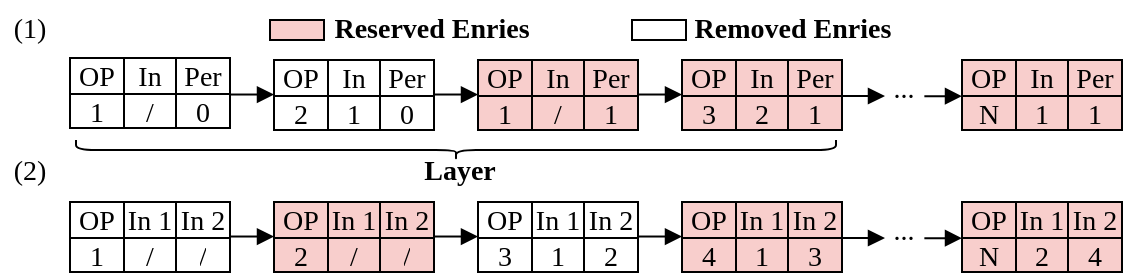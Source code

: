 <mxfile version="24.7.17">
  <diagram name="第 1 页" id="wWWji1S4WTed1VP1iQNv">
    <mxGraphModel dx="1181" dy="652" grid="1" gridSize="10" guides="1" tooltips="1" connect="1" arrows="1" fold="1" page="1" pageScale="1" pageWidth="827" pageHeight="1169" math="0" shadow="0">
      <root>
        <mxCell id="0" />
        <mxCell id="1" parent="0" />
        <mxCell id="07GPoM1qew-r4MaV3AXR-14" value="&lt;font style=&quot;font-size: 14px;&quot;&gt;(1)&lt;/font&gt;" style="text;html=1;align=center;verticalAlign=middle;whiteSpace=wrap;rounded=0;fontFamily=Times New Roman;fontSize=14;" parent="1" vertex="1">
          <mxGeometry x="30" y="230" width="30" height="30" as="geometry" />
        </mxCell>
        <mxCell id="07GPoM1qew-r4MaV3AXR-15" value="&lt;font style=&quot;font-size: 14px;&quot;&gt;(2)&lt;/font&gt;" style="text;html=1;align=center;verticalAlign=middle;whiteSpace=wrap;rounded=0;fontFamily=Times New Roman;fontSize=14;" parent="1" vertex="1">
          <mxGeometry x="30" y="301" width="30" height="30" as="geometry" />
        </mxCell>
        <mxCell id="8Hu3aN6Surj9BdlVhD6L-69" value="" style="shape=table;startSize=0;container=1;collapsible=0;childLayout=tableLayout;fillColor=none;verticalAlign=bottom;fillStyle=hatch;fontFamily=Times New Roman;fontSize=14;" parent="1" vertex="1">
          <mxGeometry x="65" y="331" width="80" height="35" as="geometry" />
        </mxCell>
        <mxCell id="8Hu3aN6Surj9BdlVhD6L-70" value="" style="shape=tableRow;horizontal=0;startSize=0;swimlaneHead=0;swimlaneBody=0;strokeColor=inherit;top=0;left=0;bottom=0;right=0;collapsible=0;dropTarget=0;fillColor=none;points=[[0,0.5],[1,0.5]];portConstraint=eastwest;verticalAlign=bottom;fontFamily=Times New Roman;fontSize=14;" parent="8Hu3aN6Surj9BdlVhD6L-69" vertex="1">
          <mxGeometry width="80" height="18" as="geometry" />
        </mxCell>
        <mxCell id="8Hu3aN6Surj9BdlVhD6L-71" value="OP" style="shape=partialRectangle;html=1;whiteSpace=wrap;connectable=0;strokeColor=inherit;overflow=hidden;fillColor=none;top=0;left=0;bottom=0;right=0;pointerEvents=1;verticalAlign=bottom;fontFamily=Times New Roman;fontSize=14;" parent="8Hu3aN6Surj9BdlVhD6L-70" vertex="1">
          <mxGeometry width="27" height="18" as="geometry">
            <mxRectangle width="27" height="18" as="alternateBounds" />
          </mxGeometry>
        </mxCell>
        <mxCell id="8Hu3aN6Surj9BdlVhD6L-72" value="In 1" style="shape=partialRectangle;html=1;whiteSpace=wrap;connectable=0;strokeColor=inherit;overflow=hidden;fillColor=none;top=0;left=0;bottom=0;right=0;pointerEvents=1;verticalAlign=bottom;fontFamily=Times New Roman;fontSize=14;" parent="8Hu3aN6Surj9BdlVhD6L-70" vertex="1">
          <mxGeometry x="27" width="26" height="18" as="geometry">
            <mxRectangle width="26" height="18" as="alternateBounds" />
          </mxGeometry>
        </mxCell>
        <mxCell id="8Hu3aN6Surj9BdlVhD6L-73" value="In 2" style="shape=partialRectangle;html=1;whiteSpace=wrap;connectable=0;strokeColor=inherit;overflow=hidden;fillColor=none;top=0;left=0;bottom=0;right=0;pointerEvents=1;verticalAlign=bottom;fontFamily=Times New Roman;fontSize=14;" parent="8Hu3aN6Surj9BdlVhD6L-70" vertex="1">
          <mxGeometry x="53" width="27" height="18" as="geometry">
            <mxRectangle width="27" height="18" as="alternateBounds" />
          </mxGeometry>
        </mxCell>
        <mxCell id="8Hu3aN6Surj9BdlVhD6L-74" value="" style="shape=tableRow;horizontal=0;startSize=0;swimlaneHead=0;swimlaneBody=0;strokeColor=inherit;top=0;left=0;bottom=0;right=0;collapsible=0;dropTarget=0;fillColor=none;points=[[0,0.5],[1,0.5]];portConstraint=eastwest;verticalAlign=bottom;fontFamily=Times New Roman;fontSize=14;" parent="8Hu3aN6Surj9BdlVhD6L-69" vertex="1">
          <mxGeometry y="18" width="80" height="17" as="geometry" />
        </mxCell>
        <mxCell id="8Hu3aN6Surj9BdlVhD6L-75" value="1" style="shape=partialRectangle;html=1;whiteSpace=wrap;connectable=0;strokeColor=inherit;overflow=hidden;fillColor=none;top=0;left=0;bottom=0;right=0;pointerEvents=1;verticalAlign=bottom;fontFamily=Times New Roman;fontSize=14;" parent="8Hu3aN6Surj9BdlVhD6L-74" vertex="1">
          <mxGeometry width="27" height="17" as="geometry">
            <mxRectangle width="27" height="17" as="alternateBounds" />
          </mxGeometry>
        </mxCell>
        <mxCell id="8Hu3aN6Surj9BdlVhD6L-76" value="/" style="shape=partialRectangle;html=1;whiteSpace=wrap;connectable=0;strokeColor=inherit;overflow=hidden;fillColor=none;top=0;left=0;bottom=0;right=0;pointerEvents=1;verticalAlign=bottom;fillStyle=auto;fontFamily=Times New Roman;fontSize=14;" parent="8Hu3aN6Surj9BdlVhD6L-74" vertex="1">
          <mxGeometry x="27" width="26" height="17" as="geometry">
            <mxRectangle width="26" height="17" as="alternateBounds" />
          </mxGeometry>
        </mxCell>
        <mxCell id="8Hu3aN6Surj9BdlVhD6L-77" value="/" style="shape=partialRectangle;html=1;whiteSpace=wrap;connectable=0;strokeColor=inherit;overflow=hidden;fillColor=none;top=0;left=0;bottom=0;right=0;pointerEvents=1;verticalAlign=bottom;fontFamily=Times New Roman;fontSize=14;" parent="8Hu3aN6Surj9BdlVhD6L-74" vertex="1">
          <mxGeometry x="53" width="27" height="17" as="geometry">
            <mxRectangle width="27" height="17" as="alternateBounds" />
          </mxGeometry>
        </mxCell>
        <mxCell id="8Hu3aN6Surj9BdlVhD6L-78" value="" style="shape=table;startSize=0;container=1;collapsible=0;childLayout=tableLayout;fillColor=#F8CECC;verticalAlign=bottom;fontFamily=Times New Roman;fontSize=14;" parent="1" vertex="1">
          <mxGeometry x="167" y="331" width="80" height="35" as="geometry" />
        </mxCell>
        <mxCell id="8Hu3aN6Surj9BdlVhD6L-79" value="" style="shape=tableRow;horizontal=0;startSize=0;swimlaneHead=0;swimlaneBody=0;strokeColor=inherit;top=0;left=0;bottom=0;right=0;collapsible=0;dropTarget=0;fillColor=none;points=[[0,0.5],[1,0.5]];portConstraint=eastwest;verticalAlign=bottom;fontFamily=Times New Roman;fontSize=14;" parent="8Hu3aN6Surj9BdlVhD6L-78" vertex="1">
          <mxGeometry width="80" height="18" as="geometry" />
        </mxCell>
        <mxCell id="8Hu3aN6Surj9BdlVhD6L-80" value="OP" style="shape=partialRectangle;html=1;whiteSpace=wrap;connectable=0;strokeColor=inherit;overflow=hidden;fillColor=none;top=0;left=0;bottom=0;right=0;pointerEvents=1;verticalAlign=bottom;fontFamily=Times New Roman;fontSize=14;" parent="8Hu3aN6Surj9BdlVhD6L-79" vertex="1">
          <mxGeometry width="27" height="18" as="geometry">
            <mxRectangle width="27" height="18" as="alternateBounds" />
          </mxGeometry>
        </mxCell>
        <mxCell id="8Hu3aN6Surj9BdlVhD6L-81" value="In 1" style="shape=partialRectangle;html=1;whiteSpace=wrap;connectable=0;strokeColor=inherit;overflow=hidden;fillColor=none;top=0;left=0;bottom=0;right=0;pointerEvents=1;verticalAlign=bottom;fontFamily=Times New Roman;fontSize=14;" parent="8Hu3aN6Surj9BdlVhD6L-79" vertex="1">
          <mxGeometry x="27" width="26" height="18" as="geometry">
            <mxRectangle width="26" height="18" as="alternateBounds" />
          </mxGeometry>
        </mxCell>
        <mxCell id="8Hu3aN6Surj9BdlVhD6L-82" value="In 2" style="shape=partialRectangle;html=1;whiteSpace=wrap;connectable=0;strokeColor=inherit;overflow=hidden;fillColor=none;top=0;left=0;bottom=0;right=0;pointerEvents=1;verticalAlign=bottom;fontFamily=Times New Roman;fontSize=14;" parent="8Hu3aN6Surj9BdlVhD6L-79" vertex="1">
          <mxGeometry x="53" width="27" height="18" as="geometry">
            <mxRectangle width="27" height="18" as="alternateBounds" />
          </mxGeometry>
        </mxCell>
        <mxCell id="8Hu3aN6Surj9BdlVhD6L-83" value="" style="shape=tableRow;horizontal=0;startSize=0;swimlaneHead=0;swimlaneBody=0;strokeColor=inherit;top=0;left=0;bottom=0;right=0;collapsible=0;dropTarget=0;fillColor=none;points=[[0,0.5],[1,0.5]];portConstraint=eastwest;verticalAlign=bottom;fontFamily=Times New Roman;fontSize=14;" parent="8Hu3aN6Surj9BdlVhD6L-78" vertex="1">
          <mxGeometry y="18" width="80" height="17" as="geometry" />
        </mxCell>
        <mxCell id="8Hu3aN6Surj9BdlVhD6L-84" value="2" style="shape=partialRectangle;html=1;whiteSpace=wrap;connectable=0;strokeColor=inherit;overflow=hidden;fillColor=none;top=0;left=0;bottom=0;right=0;pointerEvents=1;verticalAlign=bottom;fontFamily=Times New Roman;fontSize=14;" parent="8Hu3aN6Surj9BdlVhD6L-83" vertex="1">
          <mxGeometry width="27" height="17" as="geometry">
            <mxRectangle width="27" height="17" as="alternateBounds" />
          </mxGeometry>
        </mxCell>
        <mxCell id="8Hu3aN6Surj9BdlVhD6L-85" value="/" style="shape=partialRectangle;html=1;whiteSpace=wrap;connectable=0;strokeColor=inherit;overflow=hidden;fillColor=none;top=0;left=0;bottom=0;right=0;pointerEvents=1;verticalAlign=bottom;fontFamily=Times New Roman;fontSize=14;" parent="8Hu3aN6Surj9BdlVhD6L-83" vertex="1">
          <mxGeometry x="27" width="26" height="17" as="geometry">
            <mxRectangle width="26" height="17" as="alternateBounds" />
          </mxGeometry>
        </mxCell>
        <mxCell id="8Hu3aN6Surj9BdlVhD6L-86" value="/" style="shape=partialRectangle;html=1;whiteSpace=wrap;connectable=0;strokeColor=inherit;overflow=hidden;fillColor=none;top=0;left=0;bottom=0;right=0;pointerEvents=1;verticalAlign=bottom;fontFamily=Times New Roman;fontSize=14;" parent="8Hu3aN6Surj9BdlVhD6L-83" vertex="1">
          <mxGeometry x="53" width="27" height="17" as="geometry">
            <mxRectangle width="27" height="17" as="alternateBounds" />
          </mxGeometry>
        </mxCell>
        <mxCell id="8Hu3aN6Surj9BdlVhD6L-99" value="" style="shape=table;startSize=0;container=1;collapsible=0;childLayout=tableLayout;fillColor=none;verticalAlign=bottom;fillStyle=hatch;fontFamily=Times New Roman;fontSize=14;" parent="1" vertex="1">
          <mxGeometry x="269" y="331" width="80" height="35" as="geometry" />
        </mxCell>
        <mxCell id="8Hu3aN6Surj9BdlVhD6L-100" value="" style="shape=tableRow;horizontal=0;startSize=0;swimlaneHead=0;swimlaneBody=0;strokeColor=inherit;top=0;left=0;bottom=0;right=0;collapsible=0;dropTarget=0;fillColor=none;points=[[0,0.5],[1,0.5]];portConstraint=eastwest;verticalAlign=bottom;fontFamily=Times New Roman;fontSize=14;" parent="8Hu3aN6Surj9BdlVhD6L-99" vertex="1">
          <mxGeometry width="80" height="18" as="geometry" />
        </mxCell>
        <mxCell id="8Hu3aN6Surj9BdlVhD6L-101" value="OP" style="shape=partialRectangle;html=1;whiteSpace=wrap;connectable=0;strokeColor=inherit;overflow=hidden;fillColor=none;top=0;left=0;bottom=0;right=0;pointerEvents=1;verticalAlign=bottom;fontFamily=Times New Roman;fontSize=14;" parent="8Hu3aN6Surj9BdlVhD6L-100" vertex="1">
          <mxGeometry width="27" height="18" as="geometry">
            <mxRectangle width="27" height="18" as="alternateBounds" />
          </mxGeometry>
        </mxCell>
        <mxCell id="8Hu3aN6Surj9BdlVhD6L-102" value="In 1" style="shape=partialRectangle;html=1;whiteSpace=wrap;connectable=0;strokeColor=inherit;overflow=hidden;fillColor=none;top=0;left=0;bottom=0;right=0;pointerEvents=1;verticalAlign=bottom;fontFamily=Times New Roman;fontSize=14;" parent="8Hu3aN6Surj9BdlVhD6L-100" vertex="1">
          <mxGeometry x="27" width="26" height="18" as="geometry">
            <mxRectangle width="26" height="18" as="alternateBounds" />
          </mxGeometry>
        </mxCell>
        <mxCell id="8Hu3aN6Surj9BdlVhD6L-103" value="In 2" style="shape=partialRectangle;html=1;whiteSpace=wrap;connectable=0;strokeColor=inherit;overflow=hidden;fillColor=none;top=0;left=0;bottom=0;right=0;pointerEvents=1;verticalAlign=bottom;fontFamily=Times New Roman;fontSize=14;" parent="8Hu3aN6Surj9BdlVhD6L-100" vertex="1">
          <mxGeometry x="53" width="27" height="18" as="geometry">
            <mxRectangle width="27" height="18" as="alternateBounds" />
          </mxGeometry>
        </mxCell>
        <mxCell id="8Hu3aN6Surj9BdlVhD6L-104" value="" style="shape=tableRow;horizontal=0;startSize=0;swimlaneHead=0;swimlaneBody=0;strokeColor=inherit;top=0;left=0;bottom=0;right=0;collapsible=0;dropTarget=0;fillColor=none;points=[[0,0.5],[1,0.5]];portConstraint=eastwest;verticalAlign=bottom;fontFamily=Times New Roman;fontSize=14;" parent="8Hu3aN6Surj9BdlVhD6L-99" vertex="1">
          <mxGeometry y="18" width="80" height="17" as="geometry" />
        </mxCell>
        <mxCell id="8Hu3aN6Surj9BdlVhD6L-105" value="3" style="shape=partialRectangle;html=1;whiteSpace=wrap;connectable=0;strokeColor=inherit;overflow=hidden;fillColor=none;top=0;left=0;bottom=0;right=0;pointerEvents=1;verticalAlign=bottom;fontFamily=Times New Roman;fontSize=14;" parent="8Hu3aN6Surj9BdlVhD6L-104" vertex="1">
          <mxGeometry width="27" height="17" as="geometry">
            <mxRectangle width="27" height="17" as="alternateBounds" />
          </mxGeometry>
        </mxCell>
        <mxCell id="8Hu3aN6Surj9BdlVhD6L-106" value="1" style="shape=partialRectangle;html=1;whiteSpace=wrap;connectable=0;strokeColor=inherit;overflow=hidden;fillColor=none;top=0;left=0;bottom=0;right=0;pointerEvents=1;verticalAlign=bottom;fontFamily=Times New Roman;fontSize=14;" parent="8Hu3aN6Surj9BdlVhD6L-104" vertex="1">
          <mxGeometry x="27" width="26" height="17" as="geometry">
            <mxRectangle width="26" height="17" as="alternateBounds" />
          </mxGeometry>
        </mxCell>
        <mxCell id="8Hu3aN6Surj9BdlVhD6L-107" value="2" style="shape=partialRectangle;html=1;whiteSpace=wrap;connectable=0;strokeColor=inherit;overflow=hidden;fillColor=none;top=0;left=0;bottom=0;right=0;pointerEvents=1;verticalAlign=bottom;fontFamily=Times New Roman;fontSize=14;" parent="8Hu3aN6Surj9BdlVhD6L-104" vertex="1">
          <mxGeometry x="53" width="27" height="17" as="geometry">
            <mxRectangle width="27" height="17" as="alternateBounds" />
          </mxGeometry>
        </mxCell>
        <mxCell id="8Hu3aN6Surj9BdlVhD6L-108" value="" style="shape=table;startSize=0;container=1;collapsible=0;childLayout=tableLayout;fillColor=#F8CECC;verticalAlign=bottom;fillStyle=auto;fontFamily=Times New Roman;fontSize=14;" parent="1" vertex="1">
          <mxGeometry x="371" y="331" width="80" height="35" as="geometry" />
        </mxCell>
        <mxCell id="8Hu3aN6Surj9BdlVhD6L-109" value="" style="shape=tableRow;horizontal=0;startSize=0;swimlaneHead=0;swimlaneBody=0;strokeColor=inherit;top=0;left=0;bottom=0;right=0;collapsible=0;dropTarget=0;fillColor=none;points=[[0,0.5],[1,0.5]];portConstraint=eastwest;verticalAlign=bottom;fontFamily=Times New Roman;fontSize=14;" parent="8Hu3aN6Surj9BdlVhD6L-108" vertex="1">
          <mxGeometry width="80" height="18" as="geometry" />
        </mxCell>
        <mxCell id="8Hu3aN6Surj9BdlVhD6L-110" value="OP" style="shape=partialRectangle;html=1;whiteSpace=wrap;connectable=0;strokeColor=inherit;overflow=hidden;fillColor=none;top=0;left=0;bottom=0;right=0;pointerEvents=1;verticalAlign=bottom;fontFamily=Times New Roman;fontSize=14;" parent="8Hu3aN6Surj9BdlVhD6L-109" vertex="1">
          <mxGeometry width="27" height="18" as="geometry">
            <mxRectangle width="27" height="18" as="alternateBounds" />
          </mxGeometry>
        </mxCell>
        <mxCell id="8Hu3aN6Surj9BdlVhD6L-111" value="In 1" style="shape=partialRectangle;html=1;whiteSpace=wrap;connectable=0;strokeColor=inherit;overflow=hidden;fillColor=none;top=0;left=0;bottom=0;right=0;pointerEvents=1;verticalAlign=bottom;fontFamily=Times New Roman;fontSize=14;" parent="8Hu3aN6Surj9BdlVhD6L-109" vertex="1">
          <mxGeometry x="27" width="26" height="18" as="geometry">
            <mxRectangle width="26" height="18" as="alternateBounds" />
          </mxGeometry>
        </mxCell>
        <mxCell id="8Hu3aN6Surj9BdlVhD6L-112" value="In 2" style="shape=partialRectangle;html=1;whiteSpace=wrap;connectable=0;strokeColor=inherit;overflow=hidden;fillColor=none;top=0;left=0;bottom=0;right=0;pointerEvents=1;verticalAlign=bottom;fontFamily=Times New Roman;fontSize=14;" parent="8Hu3aN6Surj9BdlVhD6L-109" vertex="1">
          <mxGeometry x="53" width="27" height="18" as="geometry">
            <mxRectangle width="27" height="18" as="alternateBounds" />
          </mxGeometry>
        </mxCell>
        <mxCell id="8Hu3aN6Surj9BdlVhD6L-113" value="" style="shape=tableRow;horizontal=0;startSize=0;swimlaneHead=0;swimlaneBody=0;strokeColor=inherit;top=0;left=0;bottom=0;right=0;collapsible=0;dropTarget=0;fillColor=none;points=[[0,0.5],[1,0.5]];portConstraint=eastwest;verticalAlign=bottom;fontFamily=Times New Roman;fontSize=14;" parent="8Hu3aN6Surj9BdlVhD6L-108" vertex="1">
          <mxGeometry y="18" width="80" height="17" as="geometry" />
        </mxCell>
        <mxCell id="8Hu3aN6Surj9BdlVhD6L-114" value="4" style="shape=partialRectangle;html=1;whiteSpace=wrap;connectable=0;strokeColor=inherit;overflow=hidden;fillColor=none;top=0;left=0;bottom=0;right=0;pointerEvents=1;verticalAlign=bottom;fontFamily=Times New Roman;fontSize=14;" parent="8Hu3aN6Surj9BdlVhD6L-113" vertex="1">
          <mxGeometry width="27" height="17" as="geometry">
            <mxRectangle width="27" height="17" as="alternateBounds" />
          </mxGeometry>
        </mxCell>
        <mxCell id="8Hu3aN6Surj9BdlVhD6L-115" value="1" style="shape=partialRectangle;html=1;whiteSpace=wrap;connectable=0;strokeColor=inherit;overflow=hidden;fillColor=none;top=0;left=0;bottom=0;right=0;pointerEvents=1;verticalAlign=bottom;fontFamily=Times New Roman;fontSize=14;" parent="8Hu3aN6Surj9BdlVhD6L-113" vertex="1">
          <mxGeometry x="27" width="26" height="17" as="geometry">
            <mxRectangle width="26" height="17" as="alternateBounds" />
          </mxGeometry>
        </mxCell>
        <mxCell id="8Hu3aN6Surj9BdlVhD6L-116" value="3" style="shape=partialRectangle;html=1;whiteSpace=wrap;connectable=0;strokeColor=inherit;overflow=hidden;fillColor=none;top=0;left=0;bottom=0;right=0;pointerEvents=1;verticalAlign=bottom;fontFamily=Times New Roman;fontSize=14;" parent="8Hu3aN6Surj9BdlVhD6L-113" vertex="1">
          <mxGeometry x="53" width="27" height="17" as="geometry">
            <mxRectangle width="27" height="17" as="alternateBounds" />
          </mxGeometry>
        </mxCell>
        <mxCell id="8Hu3aN6Surj9BdlVhD6L-117" value="" style="shape=table;startSize=0;container=1;collapsible=0;childLayout=tableLayout;fillColor=#F8CECC;verticalAlign=bottom;fontFamily=Times New Roman;fontSize=14;" parent="1" vertex="1">
          <mxGeometry x="511" y="331" width="80" height="35" as="geometry" />
        </mxCell>
        <mxCell id="8Hu3aN6Surj9BdlVhD6L-118" value="" style="shape=tableRow;horizontal=0;startSize=0;swimlaneHead=0;swimlaneBody=0;strokeColor=inherit;top=0;left=0;bottom=0;right=0;collapsible=0;dropTarget=0;fillColor=none;points=[[0,0.5],[1,0.5]];portConstraint=eastwest;verticalAlign=bottom;fontFamily=Times New Roman;fontSize=14;" parent="8Hu3aN6Surj9BdlVhD6L-117" vertex="1">
          <mxGeometry width="80" height="18" as="geometry" />
        </mxCell>
        <mxCell id="8Hu3aN6Surj9BdlVhD6L-119" value="OP" style="shape=partialRectangle;html=1;whiteSpace=wrap;connectable=0;strokeColor=inherit;overflow=hidden;fillColor=none;top=0;left=0;bottom=0;right=0;pointerEvents=1;verticalAlign=bottom;fontFamily=Times New Roman;fontSize=14;" parent="8Hu3aN6Surj9BdlVhD6L-118" vertex="1">
          <mxGeometry width="27" height="18" as="geometry">
            <mxRectangle width="27" height="18" as="alternateBounds" />
          </mxGeometry>
        </mxCell>
        <mxCell id="8Hu3aN6Surj9BdlVhD6L-120" value="In 1" style="shape=partialRectangle;html=1;whiteSpace=wrap;connectable=0;strokeColor=inherit;overflow=hidden;fillColor=none;top=0;left=0;bottom=0;right=0;pointerEvents=1;verticalAlign=bottom;fontFamily=Times New Roman;fontSize=14;" parent="8Hu3aN6Surj9BdlVhD6L-118" vertex="1">
          <mxGeometry x="27" width="26" height="18" as="geometry">
            <mxRectangle width="26" height="18" as="alternateBounds" />
          </mxGeometry>
        </mxCell>
        <mxCell id="8Hu3aN6Surj9BdlVhD6L-121" value="In 2" style="shape=partialRectangle;html=1;whiteSpace=wrap;connectable=0;strokeColor=inherit;overflow=hidden;fillColor=none;top=0;left=0;bottom=0;right=0;pointerEvents=1;verticalAlign=bottom;fontFamily=Times New Roman;fontSize=14;" parent="8Hu3aN6Surj9BdlVhD6L-118" vertex="1">
          <mxGeometry x="53" width="27" height="18" as="geometry">
            <mxRectangle width="27" height="18" as="alternateBounds" />
          </mxGeometry>
        </mxCell>
        <mxCell id="8Hu3aN6Surj9BdlVhD6L-122" value="" style="shape=tableRow;horizontal=0;startSize=0;swimlaneHead=0;swimlaneBody=0;strokeColor=inherit;top=0;left=0;bottom=0;right=0;collapsible=0;dropTarget=0;fillColor=none;points=[[0,0.5],[1,0.5]];portConstraint=eastwest;verticalAlign=bottom;fontFamily=Times New Roman;fontSize=14;" parent="8Hu3aN6Surj9BdlVhD6L-117" vertex="1">
          <mxGeometry y="18" width="80" height="17" as="geometry" />
        </mxCell>
        <mxCell id="8Hu3aN6Surj9BdlVhD6L-123" value="N" style="shape=partialRectangle;html=1;whiteSpace=wrap;connectable=0;strokeColor=inherit;overflow=hidden;fillColor=none;top=0;left=0;bottom=0;right=0;pointerEvents=1;verticalAlign=bottom;fontFamily=Times New Roman;fontSize=14;" parent="8Hu3aN6Surj9BdlVhD6L-122" vertex="1">
          <mxGeometry width="27" height="17" as="geometry">
            <mxRectangle width="27" height="17" as="alternateBounds" />
          </mxGeometry>
        </mxCell>
        <mxCell id="8Hu3aN6Surj9BdlVhD6L-124" value="2" style="shape=partialRectangle;html=1;whiteSpace=wrap;connectable=0;strokeColor=inherit;overflow=hidden;fillColor=none;top=0;left=0;bottom=0;right=0;pointerEvents=1;verticalAlign=bottom;fontFamily=Times New Roman;fontSize=14;" parent="8Hu3aN6Surj9BdlVhD6L-122" vertex="1">
          <mxGeometry x="27" width="26" height="17" as="geometry">
            <mxRectangle width="26" height="17" as="alternateBounds" />
          </mxGeometry>
        </mxCell>
        <mxCell id="8Hu3aN6Surj9BdlVhD6L-125" value="4" style="shape=partialRectangle;html=1;whiteSpace=wrap;connectable=0;strokeColor=inherit;overflow=hidden;fillColor=none;top=0;left=0;bottom=0;right=0;pointerEvents=1;verticalAlign=bottom;fontFamily=Times New Roman;fontSize=14;" parent="8Hu3aN6Surj9BdlVhD6L-122" vertex="1">
          <mxGeometry x="53" width="27" height="17" as="geometry">
            <mxRectangle width="27" height="17" as="alternateBounds" />
          </mxGeometry>
        </mxCell>
        <mxCell id="8Hu3aN6Surj9BdlVhD6L-130" style="rounded=0;orthogonalLoop=1;jettySize=auto;html=1;exitX=1;exitY=0.5;exitDx=0;exitDy=0;entryX=0;entryY=0.5;entryDx=0;entryDy=0;fontFamily=Times New Roman;fontSize=14;endArrow=block;endFill=1;" parent="1" edge="1">
          <mxGeometry relative="1" as="geometry">
            <mxPoint x="247" y="348.26" as="sourcePoint" />
            <mxPoint x="269" y="348.26" as="targetPoint" />
          </mxGeometry>
        </mxCell>
        <mxCell id="8Hu3aN6Surj9BdlVhD6L-131" style="rounded=0;orthogonalLoop=1;jettySize=auto;html=1;exitX=1;exitY=0.5;exitDx=0;exitDy=0;entryX=0;entryY=0.5;entryDx=0;entryDy=0;fontFamily=Times New Roman;fontSize=14;endArrow=block;endFill=1;" parent="1" edge="1">
          <mxGeometry relative="1" as="geometry">
            <mxPoint x="145" y="348.26" as="sourcePoint" />
            <mxPoint x="167" y="348.26" as="targetPoint" />
          </mxGeometry>
        </mxCell>
        <mxCell id="8Hu3aN6Surj9BdlVhD6L-132" style="rounded=0;orthogonalLoop=1;jettySize=auto;html=1;exitX=1;exitY=0.5;exitDx=0;exitDy=0;entryX=0;entryY=0.5;entryDx=0;entryDy=0;fontFamily=Times New Roman;fontSize=14;endArrow=block;endFill=1;" parent="1" edge="1">
          <mxGeometry relative="1" as="geometry">
            <mxPoint x="349" y="348.26" as="sourcePoint" />
            <mxPoint x="371" y="348.26" as="targetPoint" />
          </mxGeometry>
        </mxCell>
        <mxCell id="8Hu3aN6Surj9BdlVhD6L-135" style="edgeStyle=orthogonalEdgeStyle;rounded=0;orthogonalLoop=1;jettySize=auto;html=1;exitX=1;exitY=0.5;exitDx=0;exitDy=0;endArrow=block;endFill=1;entryX=0.024;entryY=0.831;entryDx=0;entryDy=0;entryPerimeter=0;verticalAlign=bottom;fontFamily=Times New Roman;fontSize=14;" parent="1" target="8Hu3aN6Surj9BdlVhD6L-137" edge="1">
          <mxGeometry relative="1" as="geometry">
            <mxPoint x="471" y="348.381" as="targetPoint" />
            <mxPoint x="451" y="349" as="sourcePoint" />
          </mxGeometry>
        </mxCell>
        <mxCell id="8Hu3aN6Surj9BdlVhD6L-136" style="edgeStyle=orthogonalEdgeStyle;rounded=0;orthogonalLoop=1;jettySize=auto;html=1;exitX=1.009;exitY=0.887;exitDx=0;exitDy=0;endArrow=block;endFill=1;exitPerimeter=0;verticalAlign=bottom;fontFamily=Times New Roman;fontSize=14;" parent="1" source="8Hu3aN6Surj9BdlVhD6L-137" edge="1">
          <mxGeometry relative="1" as="geometry">
            <mxPoint x="511" y="348.381" as="targetPoint" />
            <mxPoint x="496" y="349" as="sourcePoint" />
          </mxGeometry>
        </mxCell>
        <mxCell id="8Hu3aN6Surj9BdlVhD6L-137" value="..." style="text;html=1;align=center;verticalAlign=middle;whiteSpace=wrap;rounded=0;fontFamily=Times New Roman;fontSize=14;" parent="1" vertex="1">
          <mxGeometry x="472" y="342" width="20" height="8" as="geometry" />
        </mxCell>
        <mxCell id="O1AH87Ha46NWsjE_QZZE-1" value="" style="rounded=0;whiteSpace=wrap;html=1;fillColor=#F8CECC;fontFamily=Times New Roman;" parent="1" vertex="1">
          <mxGeometry x="165" y="240" width="27" height="10" as="geometry" />
        </mxCell>
        <mxCell id="O1AH87Ha46NWsjE_QZZE-2" value="" style="rounded=0;whiteSpace=wrap;html=1;fontFamily=Times New Roman;" parent="1" vertex="1">
          <mxGeometry x="346" y="240" width="27" height="10" as="geometry" />
        </mxCell>
        <mxCell id="O1AH87Ha46NWsjE_QZZE-3" value="Reserved Enries" style="text;html=1;align=center;verticalAlign=middle;whiteSpace=wrap;rounded=0;fontFamily=Times New Roman;fontStyle=1;fontSize=14;" parent="1" vertex="1">
          <mxGeometry x="192" y="230" width="108" height="30" as="geometry" />
        </mxCell>
        <mxCell id="O1AH87Ha46NWsjE_QZZE-4" value="Removed Enries" style="text;html=1;align=center;verticalAlign=middle;whiteSpace=wrap;rounded=0;fontFamily=Times New Roman;fontStyle=1;fontSize=14;" parent="1" vertex="1">
          <mxGeometry x="373" y="230" width="107" height="30" as="geometry" />
        </mxCell>
        <mxCell id="IzolZaBRsfhE-1s7dVNX-1" value="" style="shape=table;startSize=0;container=1;collapsible=0;childLayout=tableLayout;verticalAlign=bottom;fillStyle=auto;fontFamily=Times New Roman;fontSize=14;" vertex="1" parent="1">
          <mxGeometry x="65" y="259" width="80" height="35" as="geometry" />
        </mxCell>
        <mxCell id="IzolZaBRsfhE-1s7dVNX-2" value="" style="shape=tableRow;horizontal=0;startSize=0;swimlaneHead=0;swimlaneBody=0;strokeColor=inherit;top=0;left=0;bottom=0;right=0;collapsible=0;dropTarget=0;fillColor=none;points=[[0,0.5],[1,0.5]];portConstraint=eastwest;verticalAlign=bottom;fontFamily=Times New Roman;fontSize=14;" vertex="1" parent="IzolZaBRsfhE-1s7dVNX-1">
          <mxGeometry width="80" height="18" as="geometry" />
        </mxCell>
        <mxCell id="IzolZaBRsfhE-1s7dVNX-3" value="OP" style="shape=partialRectangle;html=1;whiteSpace=wrap;connectable=0;strokeColor=inherit;overflow=hidden;fillColor=none;top=0;left=0;bottom=0;right=0;pointerEvents=1;verticalAlign=bottom;fontFamily=Times New Roman;fontSize=14;" vertex="1" parent="IzolZaBRsfhE-1s7dVNX-2">
          <mxGeometry width="27" height="18" as="geometry">
            <mxRectangle width="27" height="18" as="alternateBounds" />
          </mxGeometry>
        </mxCell>
        <mxCell id="IzolZaBRsfhE-1s7dVNX-4" value="In" style="shape=partialRectangle;html=1;whiteSpace=wrap;connectable=0;strokeColor=inherit;overflow=hidden;fillColor=none;top=0;left=0;bottom=0;right=0;pointerEvents=1;verticalAlign=bottom;fontFamily=Times New Roman;fontSize=14;" vertex="1" parent="IzolZaBRsfhE-1s7dVNX-2">
          <mxGeometry x="27" width="26" height="18" as="geometry">
            <mxRectangle width="26" height="18" as="alternateBounds" />
          </mxGeometry>
        </mxCell>
        <mxCell id="IzolZaBRsfhE-1s7dVNX-5" value="Per" style="shape=partialRectangle;html=1;whiteSpace=wrap;connectable=0;strokeColor=inherit;overflow=hidden;fillColor=none;top=0;left=0;bottom=0;right=0;pointerEvents=1;verticalAlign=bottom;fontFamily=Times New Roman;fontSize=14;" vertex="1" parent="IzolZaBRsfhE-1s7dVNX-2">
          <mxGeometry x="53" width="27" height="18" as="geometry">
            <mxRectangle width="27" height="18" as="alternateBounds" />
          </mxGeometry>
        </mxCell>
        <mxCell id="IzolZaBRsfhE-1s7dVNX-6" value="" style="shape=tableRow;horizontal=0;startSize=0;swimlaneHead=0;swimlaneBody=0;strokeColor=inherit;top=0;left=0;bottom=0;right=0;collapsible=0;dropTarget=0;fillColor=none;points=[[0,0.5],[1,0.5]];portConstraint=eastwest;verticalAlign=bottom;fontFamily=Times New Roman;fontSize=14;" vertex="1" parent="IzolZaBRsfhE-1s7dVNX-1">
          <mxGeometry y="18" width="80" height="17" as="geometry" />
        </mxCell>
        <mxCell id="IzolZaBRsfhE-1s7dVNX-7" value="1" style="shape=partialRectangle;html=1;whiteSpace=wrap;connectable=0;strokeColor=inherit;overflow=hidden;fillColor=none;top=0;left=0;bottom=0;right=0;pointerEvents=1;verticalAlign=bottom;fontFamily=Times New Roman;fontSize=14;" vertex="1" parent="IzolZaBRsfhE-1s7dVNX-6">
          <mxGeometry width="27" height="17" as="geometry">
            <mxRectangle width="27" height="17" as="alternateBounds" />
          </mxGeometry>
        </mxCell>
        <mxCell id="IzolZaBRsfhE-1s7dVNX-8" value="/" style="shape=partialRectangle;html=1;whiteSpace=wrap;connectable=0;strokeColor=inherit;overflow=hidden;fillColor=none;top=0;left=0;bottom=0;right=0;pointerEvents=1;verticalAlign=bottom;fillStyle=auto;fontFamily=Times New Roman;fontSize=14;" vertex="1" parent="IzolZaBRsfhE-1s7dVNX-6">
          <mxGeometry x="27" width="26" height="17" as="geometry">
            <mxRectangle width="26" height="17" as="alternateBounds" />
          </mxGeometry>
        </mxCell>
        <mxCell id="IzolZaBRsfhE-1s7dVNX-9" value="0" style="shape=partialRectangle;html=1;whiteSpace=wrap;connectable=0;strokeColor=inherit;overflow=hidden;fillColor=none;top=0;left=0;bottom=0;right=0;pointerEvents=1;verticalAlign=bottom;fontFamily=Times New Roman;fontSize=14;" vertex="1" parent="IzolZaBRsfhE-1s7dVNX-6">
          <mxGeometry x="53" width="27" height="17" as="geometry">
            <mxRectangle width="27" height="17" as="alternateBounds" />
          </mxGeometry>
        </mxCell>
        <mxCell id="IzolZaBRsfhE-1s7dVNX-10" value="" style="shape=table;startSize=0;container=1;collapsible=0;childLayout=tableLayout;verticalAlign=bottom;fontFamily=Times New Roman;fontSize=14;" vertex="1" parent="1">
          <mxGeometry x="167" y="260" width="80" height="35" as="geometry" />
        </mxCell>
        <mxCell id="IzolZaBRsfhE-1s7dVNX-11" value="" style="shape=tableRow;horizontal=0;startSize=0;swimlaneHead=0;swimlaneBody=0;strokeColor=inherit;top=0;left=0;bottom=0;right=0;collapsible=0;dropTarget=0;fillColor=none;points=[[0,0.5],[1,0.5]];portConstraint=eastwest;verticalAlign=bottom;fontFamily=Times New Roman;fontSize=14;" vertex="1" parent="IzolZaBRsfhE-1s7dVNX-10">
          <mxGeometry width="80" height="18" as="geometry" />
        </mxCell>
        <mxCell id="IzolZaBRsfhE-1s7dVNX-12" value="OP" style="shape=partialRectangle;html=1;whiteSpace=wrap;connectable=0;strokeColor=inherit;overflow=hidden;fillColor=none;top=0;left=0;bottom=0;right=0;pointerEvents=1;verticalAlign=bottom;fontFamily=Times New Roman;fontSize=14;" vertex="1" parent="IzolZaBRsfhE-1s7dVNX-11">
          <mxGeometry width="27" height="18" as="geometry">
            <mxRectangle width="27" height="18" as="alternateBounds" />
          </mxGeometry>
        </mxCell>
        <mxCell id="IzolZaBRsfhE-1s7dVNX-13" value="In" style="shape=partialRectangle;html=1;whiteSpace=wrap;connectable=0;strokeColor=inherit;overflow=hidden;fillColor=none;top=0;left=0;bottom=0;right=0;pointerEvents=1;verticalAlign=bottom;fontFamily=Times New Roman;fontSize=14;" vertex="1" parent="IzolZaBRsfhE-1s7dVNX-11">
          <mxGeometry x="27" width="26" height="18" as="geometry">
            <mxRectangle width="26" height="18" as="alternateBounds" />
          </mxGeometry>
        </mxCell>
        <mxCell id="IzolZaBRsfhE-1s7dVNX-14" value="Per" style="shape=partialRectangle;html=1;whiteSpace=wrap;connectable=0;strokeColor=inherit;overflow=hidden;fillColor=none;top=0;left=0;bottom=0;right=0;pointerEvents=1;verticalAlign=bottom;fontFamily=Times New Roman;fontSize=14;" vertex="1" parent="IzolZaBRsfhE-1s7dVNX-11">
          <mxGeometry x="53" width="27" height="18" as="geometry">
            <mxRectangle width="27" height="18" as="alternateBounds" />
          </mxGeometry>
        </mxCell>
        <mxCell id="IzolZaBRsfhE-1s7dVNX-15" value="" style="shape=tableRow;horizontal=0;startSize=0;swimlaneHead=0;swimlaneBody=0;strokeColor=inherit;top=0;left=0;bottom=0;right=0;collapsible=0;dropTarget=0;fillColor=none;points=[[0,0.5],[1,0.5]];portConstraint=eastwest;verticalAlign=bottom;fontFamily=Times New Roman;fontSize=14;" vertex="1" parent="IzolZaBRsfhE-1s7dVNX-10">
          <mxGeometry y="18" width="80" height="17" as="geometry" />
        </mxCell>
        <mxCell id="IzolZaBRsfhE-1s7dVNX-16" value="2" style="shape=partialRectangle;html=1;whiteSpace=wrap;connectable=0;strokeColor=inherit;overflow=hidden;fillColor=none;top=0;left=0;bottom=0;right=0;pointerEvents=1;verticalAlign=bottom;fontFamily=Times New Roman;fontSize=14;" vertex="1" parent="IzolZaBRsfhE-1s7dVNX-15">
          <mxGeometry width="27" height="17" as="geometry">
            <mxRectangle width="27" height="17" as="alternateBounds" />
          </mxGeometry>
        </mxCell>
        <mxCell id="IzolZaBRsfhE-1s7dVNX-17" value="1" style="shape=partialRectangle;html=1;whiteSpace=wrap;connectable=0;strokeColor=inherit;overflow=hidden;fillColor=none;top=0;left=0;bottom=0;right=0;pointerEvents=1;verticalAlign=bottom;fontFamily=Times New Roman;fontSize=14;" vertex="1" parent="IzolZaBRsfhE-1s7dVNX-15">
          <mxGeometry x="27" width="26" height="17" as="geometry">
            <mxRectangle width="26" height="17" as="alternateBounds" />
          </mxGeometry>
        </mxCell>
        <mxCell id="IzolZaBRsfhE-1s7dVNX-18" value="0" style="shape=partialRectangle;html=1;whiteSpace=wrap;connectable=0;strokeColor=inherit;overflow=hidden;fillColor=none;top=0;left=0;bottom=0;right=0;pointerEvents=1;verticalAlign=bottom;fontFamily=Times New Roman;fontSize=14;" vertex="1" parent="IzolZaBRsfhE-1s7dVNX-15">
          <mxGeometry x="53" width="27" height="17" as="geometry">
            <mxRectangle width="27" height="17" as="alternateBounds" />
          </mxGeometry>
        </mxCell>
        <mxCell id="IzolZaBRsfhE-1s7dVNX-19" value="" style="shape=table;startSize=0;container=1;collapsible=0;childLayout=tableLayout;verticalAlign=bottom;fillStyle=auto;fontFamily=Times New Roman;fontSize=14;fillColor=#f8cecc;" vertex="1" parent="1">
          <mxGeometry x="269" y="260" width="80" height="35" as="geometry" />
        </mxCell>
        <mxCell id="IzolZaBRsfhE-1s7dVNX-20" value="" style="shape=tableRow;horizontal=0;startSize=0;swimlaneHead=0;swimlaneBody=0;strokeColor=inherit;top=0;left=0;bottom=0;right=0;collapsible=0;dropTarget=0;fillColor=none;points=[[0,0.5],[1,0.5]];portConstraint=eastwest;verticalAlign=bottom;fontFamily=Times New Roman;fontSize=14;" vertex="1" parent="IzolZaBRsfhE-1s7dVNX-19">
          <mxGeometry width="80" height="18" as="geometry" />
        </mxCell>
        <mxCell id="IzolZaBRsfhE-1s7dVNX-21" value="OP" style="shape=partialRectangle;html=1;whiteSpace=wrap;connectable=0;strokeColor=inherit;overflow=hidden;fillColor=none;top=0;left=0;bottom=0;right=0;pointerEvents=1;verticalAlign=bottom;fontFamily=Times New Roman;fontSize=14;" vertex="1" parent="IzolZaBRsfhE-1s7dVNX-20">
          <mxGeometry width="27" height="18" as="geometry">
            <mxRectangle width="27" height="18" as="alternateBounds" />
          </mxGeometry>
        </mxCell>
        <mxCell id="IzolZaBRsfhE-1s7dVNX-22" value="In" style="shape=partialRectangle;html=1;whiteSpace=wrap;connectable=0;strokeColor=inherit;overflow=hidden;fillColor=none;top=0;left=0;bottom=0;right=0;pointerEvents=1;verticalAlign=bottom;fontFamily=Times New Roman;fontSize=14;" vertex="1" parent="IzolZaBRsfhE-1s7dVNX-20">
          <mxGeometry x="27" width="26" height="18" as="geometry">
            <mxRectangle width="26" height="18" as="alternateBounds" />
          </mxGeometry>
        </mxCell>
        <mxCell id="IzolZaBRsfhE-1s7dVNX-23" value="Per" style="shape=partialRectangle;html=1;whiteSpace=wrap;connectable=0;strokeColor=inherit;overflow=hidden;fillColor=none;top=0;left=0;bottom=0;right=0;pointerEvents=1;verticalAlign=bottom;fontFamily=Times New Roman;fontSize=14;" vertex="1" parent="IzolZaBRsfhE-1s7dVNX-20">
          <mxGeometry x="53" width="27" height="18" as="geometry">
            <mxRectangle width="27" height="18" as="alternateBounds" />
          </mxGeometry>
        </mxCell>
        <mxCell id="IzolZaBRsfhE-1s7dVNX-24" value="" style="shape=tableRow;horizontal=0;startSize=0;swimlaneHead=0;swimlaneBody=0;strokeColor=inherit;top=0;left=0;bottom=0;right=0;collapsible=0;dropTarget=0;fillColor=none;points=[[0,0.5],[1,0.5]];portConstraint=eastwest;verticalAlign=bottom;fontFamily=Times New Roman;fontSize=14;" vertex="1" parent="IzolZaBRsfhE-1s7dVNX-19">
          <mxGeometry y="18" width="80" height="17" as="geometry" />
        </mxCell>
        <mxCell id="IzolZaBRsfhE-1s7dVNX-25" value="1" style="shape=partialRectangle;html=1;whiteSpace=wrap;connectable=0;strokeColor=inherit;overflow=hidden;fillColor=none;top=0;left=0;bottom=0;right=0;pointerEvents=1;verticalAlign=bottom;fontFamily=Times New Roman;fontSize=14;" vertex="1" parent="IzolZaBRsfhE-1s7dVNX-24">
          <mxGeometry width="27" height="17" as="geometry">
            <mxRectangle width="27" height="17" as="alternateBounds" />
          </mxGeometry>
        </mxCell>
        <mxCell id="IzolZaBRsfhE-1s7dVNX-26" value="/" style="shape=partialRectangle;html=1;whiteSpace=wrap;connectable=0;strokeColor=inherit;overflow=hidden;fillColor=none;top=0;left=0;bottom=0;right=0;pointerEvents=1;verticalAlign=bottom;fontFamily=Times New Roman;fontSize=14;" vertex="1" parent="IzolZaBRsfhE-1s7dVNX-24">
          <mxGeometry x="27" width="26" height="17" as="geometry">
            <mxRectangle width="26" height="17" as="alternateBounds" />
          </mxGeometry>
        </mxCell>
        <mxCell id="IzolZaBRsfhE-1s7dVNX-27" value="1" style="shape=partialRectangle;html=1;whiteSpace=wrap;connectable=0;strokeColor=inherit;overflow=hidden;fillColor=none;top=0;left=0;bottom=0;right=0;pointerEvents=1;verticalAlign=bottom;fontFamily=Times New Roman;fontSize=14;" vertex="1" parent="IzolZaBRsfhE-1s7dVNX-24">
          <mxGeometry x="53" width="27" height="17" as="geometry">
            <mxRectangle width="27" height="17" as="alternateBounds" />
          </mxGeometry>
        </mxCell>
        <mxCell id="IzolZaBRsfhE-1s7dVNX-28" value="" style="shape=table;startSize=0;container=1;collapsible=0;childLayout=tableLayout;verticalAlign=bottom;fillStyle=auto;fontFamily=Times New Roman;fontSize=14;fillColor=#f8cecc;" vertex="1" parent="1">
          <mxGeometry x="371" y="260" width="80" height="35" as="geometry" />
        </mxCell>
        <mxCell id="IzolZaBRsfhE-1s7dVNX-29" value="" style="shape=tableRow;horizontal=0;startSize=0;swimlaneHead=0;swimlaneBody=0;strokeColor=inherit;top=0;left=0;bottom=0;right=0;collapsible=0;dropTarget=0;fillColor=none;points=[[0,0.5],[1,0.5]];portConstraint=eastwest;verticalAlign=bottom;fontFamily=Times New Roman;fontSize=14;" vertex="1" parent="IzolZaBRsfhE-1s7dVNX-28">
          <mxGeometry width="80" height="18" as="geometry" />
        </mxCell>
        <mxCell id="IzolZaBRsfhE-1s7dVNX-30" value="OP" style="shape=partialRectangle;html=1;whiteSpace=wrap;connectable=0;strokeColor=inherit;overflow=hidden;fillColor=none;top=0;left=0;bottom=0;right=0;pointerEvents=1;verticalAlign=bottom;fontFamily=Times New Roman;fontSize=14;" vertex="1" parent="IzolZaBRsfhE-1s7dVNX-29">
          <mxGeometry width="27" height="18" as="geometry">
            <mxRectangle width="27" height="18" as="alternateBounds" />
          </mxGeometry>
        </mxCell>
        <mxCell id="IzolZaBRsfhE-1s7dVNX-31" value="In" style="shape=partialRectangle;html=1;whiteSpace=wrap;connectable=0;strokeColor=inherit;overflow=hidden;fillColor=none;top=0;left=0;bottom=0;right=0;pointerEvents=1;verticalAlign=bottom;fontFamily=Times New Roman;fontSize=14;" vertex="1" parent="IzolZaBRsfhE-1s7dVNX-29">
          <mxGeometry x="27" width="26" height="18" as="geometry">
            <mxRectangle width="26" height="18" as="alternateBounds" />
          </mxGeometry>
        </mxCell>
        <mxCell id="IzolZaBRsfhE-1s7dVNX-32" value="Per" style="shape=partialRectangle;html=1;whiteSpace=wrap;connectable=0;strokeColor=inherit;overflow=hidden;fillColor=none;top=0;left=0;bottom=0;right=0;pointerEvents=1;verticalAlign=bottom;fontFamily=Times New Roman;fontSize=14;" vertex="1" parent="IzolZaBRsfhE-1s7dVNX-29">
          <mxGeometry x="53" width="27" height="18" as="geometry">
            <mxRectangle width="27" height="18" as="alternateBounds" />
          </mxGeometry>
        </mxCell>
        <mxCell id="IzolZaBRsfhE-1s7dVNX-33" value="" style="shape=tableRow;horizontal=0;startSize=0;swimlaneHead=0;swimlaneBody=0;strokeColor=inherit;top=0;left=0;bottom=0;right=0;collapsible=0;dropTarget=0;fillColor=none;points=[[0,0.5],[1,0.5]];portConstraint=eastwest;verticalAlign=bottom;fontFamily=Times New Roman;fontSize=14;" vertex="1" parent="IzolZaBRsfhE-1s7dVNX-28">
          <mxGeometry y="18" width="80" height="17" as="geometry" />
        </mxCell>
        <mxCell id="IzolZaBRsfhE-1s7dVNX-34" value="3" style="shape=partialRectangle;html=1;whiteSpace=wrap;connectable=0;strokeColor=inherit;overflow=hidden;fillColor=none;top=0;left=0;bottom=0;right=0;pointerEvents=1;verticalAlign=bottom;fontFamily=Times New Roman;fontSize=14;" vertex="1" parent="IzolZaBRsfhE-1s7dVNX-33">
          <mxGeometry width="27" height="17" as="geometry">
            <mxRectangle width="27" height="17" as="alternateBounds" />
          </mxGeometry>
        </mxCell>
        <mxCell id="IzolZaBRsfhE-1s7dVNX-35" value="2" style="shape=partialRectangle;html=1;whiteSpace=wrap;connectable=0;strokeColor=inherit;overflow=hidden;fillColor=none;top=0;left=0;bottom=0;right=0;pointerEvents=1;verticalAlign=bottom;fontFamily=Times New Roman;fontSize=14;" vertex="1" parent="IzolZaBRsfhE-1s7dVNX-33">
          <mxGeometry x="27" width="26" height="17" as="geometry">
            <mxRectangle width="26" height="17" as="alternateBounds" />
          </mxGeometry>
        </mxCell>
        <mxCell id="IzolZaBRsfhE-1s7dVNX-36" value="1" style="shape=partialRectangle;html=1;whiteSpace=wrap;connectable=0;strokeColor=inherit;overflow=hidden;fillColor=none;top=0;left=0;bottom=0;right=0;pointerEvents=1;verticalAlign=bottom;fontFamily=Times New Roman;fontSize=14;" vertex="1" parent="IzolZaBRsfhE-1s7dVNX-33">
          <mxGeometry x="53" width="27" height="17" as="geometry">
            <mxRectangle width="27" height="17" as="alternateBounds" />
          </mxGeometry>
        </mxCell>
        <mxCell id="IzolZaBRsfhE-1s7dVNX-37" style="rounded=0;orthogonalLoop=1;jettySize=auto;html=1;exitX=1;exitY=0.5;exitDx=0;exitDy=0;entryX=0;entryY=0.5;entryDx=0;entryDy=0;fontFamily=Times New Roman;fontSize=14;endArrow=block;endFill=1;" edge="1" parent="1">
          <mxGeometry relative="1" as="geometry">
            <mxPoint x="247" y="277.26" as="sourcePoint" />
            <mxPoint x="269" y="277.26" as="targetPoint" />
          </mxGeometry>
        </mxCell>
        <mxCell id="IzolZaBRsfhE-1s7dVNX-38" style="rounded=0;orthogonalLoop=1;jettySize=auto;html=1;exitX=1;exitY=0.5;exitDx=0;exitDy=0;entryX=0;entryY=0.5;entryDx=0;entryDy=0;fontFamily=Times New Roman;fontSize=14;endArrow=block;endFill=1;" edge="1" parent="1">
          <mxGeometry relative="1" as="geometry">
            <mxPoint x="145" y="277.26" as="sourcePoint" />
            <mxPoint x="167" y="277.26" as="targetPoint" />
          </mxGeometry>
        </mxCell>
        <mxCell id="IzolZaBRsfhE-1s7dVNX-39" style="rounded=0;orthogonalLoop=1;jettySize=auto;html=1;exitX=1;exitY=0.5;exitDx=0;exitDy=0;entryX=0;entryY=0.5;entryDx=0;entryDy=0;fontFamily=Times New Roman;fontSize=14;endArrow=block;endFill=1;" edge="1" parent="1">
          <mxGeometry relative="1" as="geometry">
            <mxPoint x="349" y="277.26" as="sourcePoint" />
            <mxPoint x="371" y="277.26" as="targetPoint" />
          </mxGeometry>
        </mxCell>
        <mxCell id="IzolZaBRsfhE-1s7dVNX-41" value="" style="shape=table;startSize=0;container=1;collapsible=0;childLayout=tableLayout;fillColor=#F8CECC;verticalAlign=bottom;fontFamily=Times New Roman;fontSize=14;" vertex="1" parent="1">
          <mxGeometry x="511" y="260" width="80" height="35" as="geometry" />
        </mxCell>
        <mxCell id="IzolZaBRsfhE-1s7dVNX-42" value="" style="shape=tableRow;horizontal=0;startSize=0;swimlaneHead=0;swimlaneBody=0;strokeColor=inherit;top=0;left=0;bottom=0;right=0;collapsible=0;dropTarget=0;fillColor=none;points=[[0,0.5],[1,0.5]];portConstraint=eastwest;verticalAlign=bottom;fontFamily=Times New Roman;fontSize=14;" vertex="1" parent="IzolZaBRsfhE-1s7dVNX-41">
          <mxGeometry width="80" height="18" as="geometry" />
        </mxCell>
        <mxCell id="IzolZaBRsfhE-1s7dVNX-43" value="OP" style="shape=partialRectangle;html=1;whiteSpace=wrap;connectable=0;strokeColor=inherit;overflow=hidden;fillColor=none;top=0;left=0;bottom=0;right=0;pointerEvents=1;verticalAlign=bottom;fontFamily=Times New Roman;fontSize=14;" vertex="1" parent="IzolZaBRsfhE-1s7dVNX-42">
          <mxGeometry width="27" height="18" as="geometry">
            <mxRectangle width="27" height="18" as="alternateBounds" />
          </mxGeometry>
        </mxCell>
        <mxCell id="IzolZaBRsfhE-1s7dVNX-44" value="In" style="shape=partialRectangle;html=1;whiteSpace=wrap;connectable=0;strokeColor=inherit;overflow=hidden;fillColor=none;top=0;left=0;bottom=0;right=0;pointerEvents=1;verticalAlign=bottom;fontFamily=Times New Roman;fontSize=14;" vertex="1" parent="IzolZaBRsfhE-1s7dVNX-42">
          <mxGeometry x="27" width="26" height="18" as="geometry">
            <mxRectangle width="26" height="18" as="alternateBounds" />
          </mxGeometry>
        </mxCell>
        <mxCell id="IzolZaBRsfhE-1s7dVNX-45" value="Per" style="shape=partialRectangle;html=1;whiteSpace=wrap;connectable=0;strokeColor=inherit;overflow=hidden;fillColor=none;top=0;left=0;bottom=0;right=0;pointerEvents=1;verticalAlign=bottom;fontFamily=Times New Roman;fontSize=14;" vertex="1" parent="IzolZaBRsfhE-1s7dVNX-42">
          <mxGeometry x="53" width="27" height="18" as="geometry">
            <mxRectangle width="27" height="18" as="alternateBounds" />
          </mxGeometry>
        </mxCell>
        <mxCell id="IzolZaBRsfhE-1s7dVNX-46" value="" style="shape=tableRow;horizontal=0;startSize=0;swimlaneHead=0;swimlaneBody=0;strokeColor=inherit;top=0;left=0;bottom=0;right=0;collapsible=0;dropTarget=0;fillColor=none;points=[[0,0.5],[1,0.5]];portConstraint=eastwest;verticalAlign=bottom;fontFamily=Times New Roman;fontSize=14;" vertex="1" parent="IzolZaBRsfhE-1s7dVNX-41">
          <mxGeometry y="18" width="80" height="17" as="geometry" />
        </mxCell>
        <mxCell id="IzolZaBRsfhE-1s7dVNX-47" value="N" style="shape=partialRectangle;html=1;whiteSpace=wrap;connectable=0;strokeColor=inherit;overflow=hidden;fillColor=none;top=0;left=0;bottom=0;right=0;pointerEvents=1;verticalAlign=bottom;fontFamily=Times New Roman;fontSize=14;" vertex="1" parent="IzolZaBRsfhE-1s7dVNX-46">
          <mxGeometry width="27" height="17" as="geometry">
            <mxRectangle width="27" height="17" as="alternateBounds" />
          </mxGeometry>
        </mxCell>
        <mxCell id="IzolZaBRsfhE-1s7dVNX-48" value="1" style="shape=partialRectangle;html=1;whiteSpace=wrap;connectable=0;strokeColor=inherit;overflow=hidden;fillColor=none;top=0;left=0;bottom=0;right=0;pointerEvents=1;verticalAlign=bottom;fontFamily=Times New Roman;fontSize=14;" vertex="1" parent="IzolZaBRsfhE-1s7dVNX-46">
          <mxGeometry x="27" width="26" height="17" as="geometry">
            <mxRectangle width="26" height="17" as="alternateBounds" />
          </mxGeometry>
        </mxCell>
        <mxCell id="IzolZaBRsfhE-1s7dVNX-49" value="1" style="shape=partialRectangle;html=1;whiteSpace=wrap;connectable=0;strokeColor=inherit;overflow=hidden;fillColor=none;top=0;left=0;bottom=0;right=0;pointerEvents=1;verticalAlign=bottom;fontFamily=Times New Roman;fontSize=14;" vertex="1" parent="IzolZaBRsfhE-1s7dVNX-46">
          <mxGeometry x="53" width="27" height="17" as="geometry">
            <mxRectangle width="27" height="17" as="alternateBounds" />
          </mxGeometry>
        </mxCell>
        <mxCell id="IzolZaBRsfhE-1s7dVNX-50" style="edgeStyle=orthogonalEdgeStyle;rounded=0;orthogonalLoop=1;jettySize=auto;html=1;exitX=1;exitY=0.5;exitDx=0;exitDy=0;endArrow=block;endFill=1;entryX=0.024;entryY=0.831;entryDx=0;entryDy=0;entryPerimeter=0;verticalAlign=bottom;fontFamily=Times New Roman;fontSize=14;" edge="1" parent="1" target="IzolZaBRsfhE-1s7dVNX-52">
          <mxGeometry relative="1" as="geometry">
            <mxPoint x="471" y="277.381" as="targetPoint" />
            <mxPoint x="451" y="278" as="sourcePoint" />
          </mxGeometry>
        </mxCell>
        <mxCell id="IzolZaBRsfhE-1s7dVNX-51" style="edgeStyle=orthogonalEdgeStyle;rounded=0;orthogonalLoop=1;jettySize=auto;html=1;exitX=1.009;exitY=0.887;exitDx=0;exitDy=0;endArrow=block;endFill=1;exitPerimeter=0;verticalAlign=bottom;fontFamily=Times New Roman;fontSize=14;" edge="1" parent="1" source="IzolZaBRsfhE-1s7dVNX-52">
          <mxGeometry relative="1" as="geometry">
            <mxPoint x="511" y="277.381" as="targetPoint" />
            <mxPoint x="496" y="278" as="sourcePoint" />
          </mxGeometry>
        </mxCell>
        <mxCell id="IzolZaBRsfhE-1s7dVNX-52" value="..." style="text;html=1;align=center;verticalAlign=middle;whiteSpace=wrap;rounded=0;fontFamily=Times New Roman;fontSize=14;" vertex="1" parent="1">
          <mxGeometry x="472" y="271" width="20" height="8" as="geometry" />
        </mxCell>
        <mxCell id="IzolZaBRsfhE-1s7dVNX-53" value="" style="shape=curlyBracket;whiteSpace=wrap;html=1;rounded=1;flipH=1;labelPosition=right;verticalLabelPosition=middle;align=left;verticalAlign=middle;rotation=90;" vertex="1" parent="1">
          <mxGeometry x="253" y="115" width="10" height="380" as="geometry" />
        </mxCell>
        <mxCell id="IzolZaBRsfhE-1s7dVNX-54" value="Layer" style="text;html=1;align=center;verticalAlign=middle;whiteSpace=wrap;rounded=0;fontFamily=Times New Roman;fontStyle=1;fontSize=14;" vertex="1" parent="1">
          <mxGeometry x="206" y="301" width="108" height="30" as="geometry" />
        </mxCell>
      </root>
    </mxGraphModel>
  </diagram>
</mxfile>
